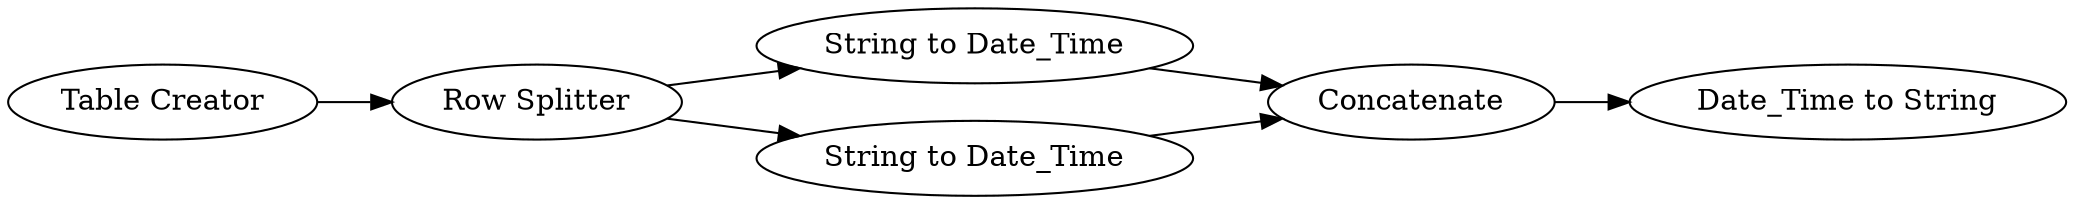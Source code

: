 digraph {
	4 -> 7
	7 -> 8
	5 -> 4
	3 -> 5
	5 -> 6
	6 -> 7
	5 [label="Row Splitter"]
	7 [label=Concatenate]
	4 [label="String to Date_Time"]
	6 [label="String to Date_Time"]
	8 [label="Date_Time to String"]
	3 [label="Table Creator"]
	rankdir=LR
}
